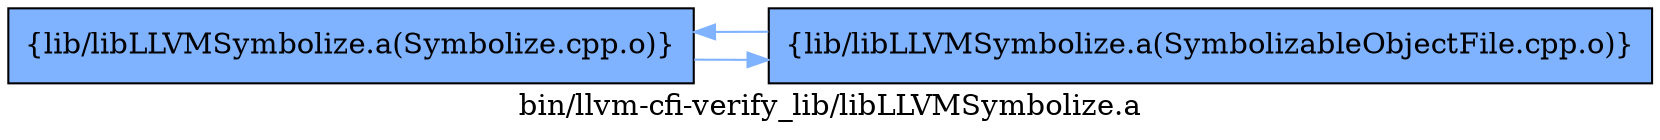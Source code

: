 digraph "bin/llvm-cfi-verify_lib/libLLVMSymbolize.a" {
	label="bin/llvm-cfi-verify_lib/libLLVMSymbolize.a";
	rankdir=LR;
	{ rank=same; Node0x55746a6b1808;  }
	{ rank=same; Node0x55746a6b1808;  }

	Node0x55746a6b1808 [shape=record,shape=box,group=1,style=filled,fillcolor="0.600000 0.5 1",label="{lib/libLLVMSymbolize.a(Symbolize.cpp.o)}"];
	Node0x55746a6b1808 -> Node0x55746a69e2a8[color="0.600000 0.5 1"];
	Node0x55746a69e2a8 [shape=record,shape=box,group=1,style=filled,fillcolor="0.600000 0.5 1",label="{lib/libLLVMSymbolize.a(SymbolizableObjectFile.cpp.o)}"];
	Node0x55746a69e2a8 -> Node0x55746a6b1808[color="0.600000 0.5 1"];
}
